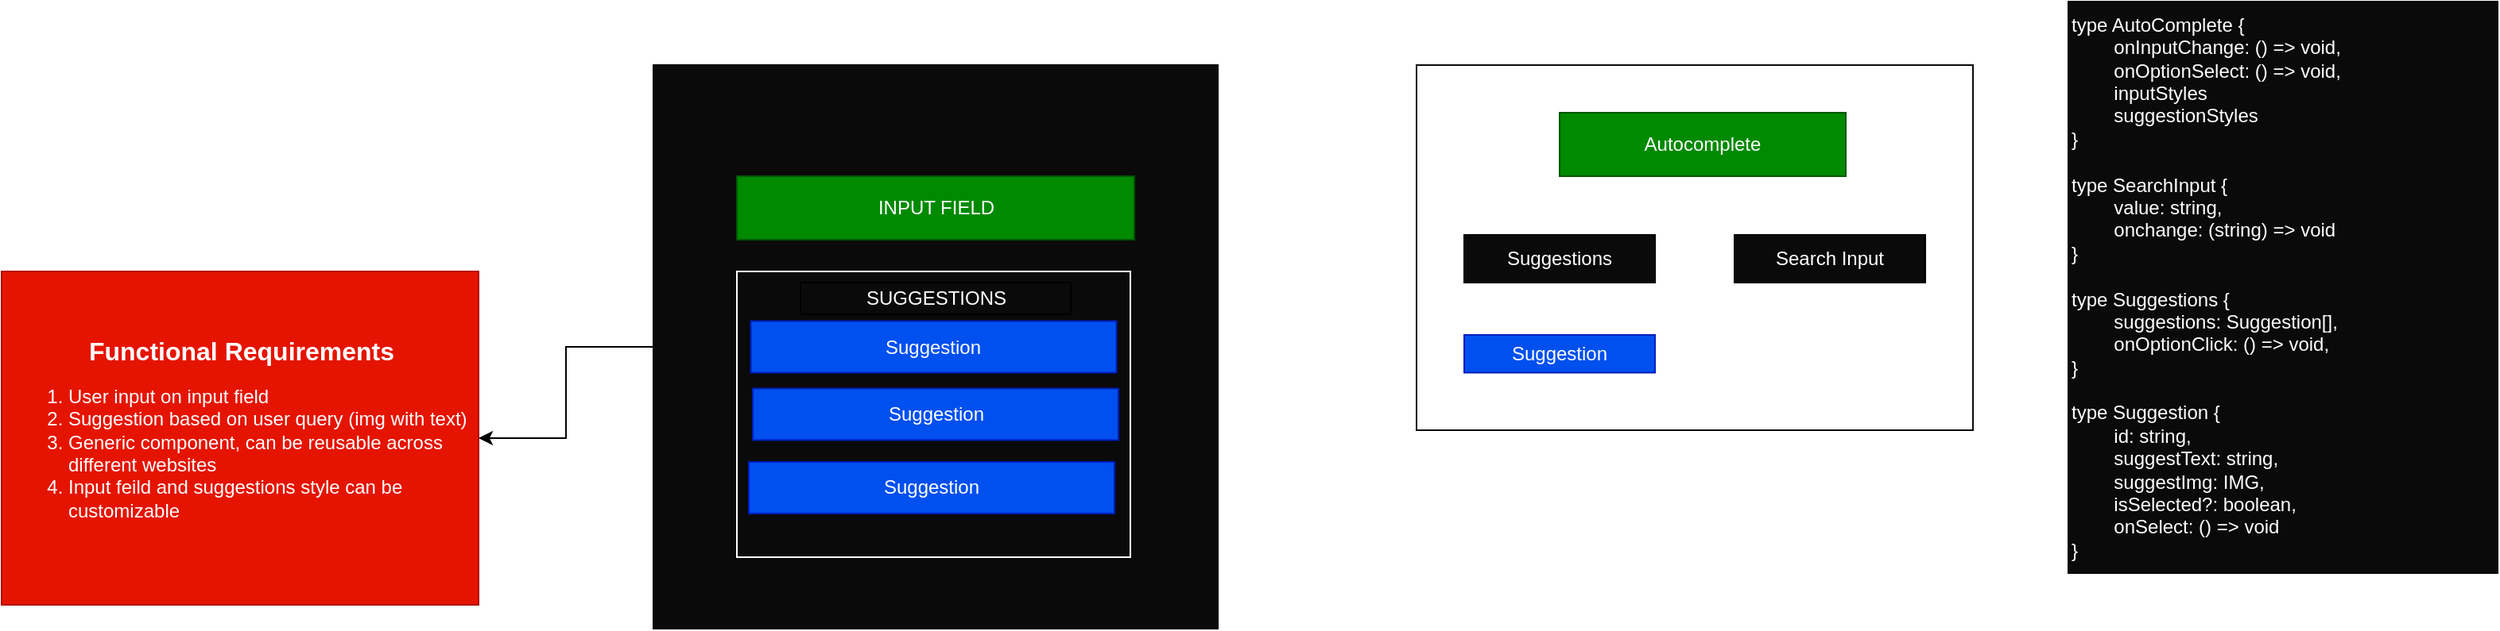 <mxfile version="22.0.5" type="github">
  <diagram name="Page-1" id="LoNBh_u9TKbz5KjlPT68">
    <mxGraphModel dx="662" dy="391" grid="1" gridSize="10" guides="1" tooltips="1" connect="1" arrows="1" fold="1" page="1" pageScale="1" pageWidth="4550" pageHeight="1100" math="0" shadow="0">
      <root>
        <mxCell id="0" />
        <mxCell id="1" parent="0" />
        <mxCell id="XdiqxqH-_K5ETE9k2q-7-1" value="&lt;div style=&quot;text-align: center;&quot;&gt;&lt;span style=&quot;background-color: initial;&quot;&gt;&lt;b&gt;&lt;font style=&quot;font-size: 16px;&quot;&gt;Functional Requirements&lt;/font&gt;&lt;/b&gt;&lt;/span&gt;&lt;/div&gt;&lt;div style=&quot;&quot;&gt;&lt;ol&gt;&lt;li&gt;User input on input field&lt;br&gt;&lt;/li&gt;&lt;li&gt;Suggestion based on user query (img with text)&lt;/li&gt;&lt;li&gt;Generic component, can be reusable across different websites&lt;/li&gt;&lt;li&gt;Input feild and suggestions style can be customizable&lt;/li&gt;&lt;/ol&gt;&lt;/div&gt;" style="rounded=0;whiteSpace=wrap;html=1;fillColor=#e51400;fontColor=#ffffff;strokeColor=#B20000;align=left;" vertex="1" parent="1">
          <mxGeometry x="10" y="200" width="300" height="210" as="geometry" />
        </mxCell>
        <mxCell id="XdiqxqH-_K5ETE9k2q-7-3" value="" style="edgeStyle=orthogonalEdgeStyle;rounded=0;orthogonalLoop=1;jettySize=auto;html=1;" edge="1" parent="1" source="XdiqxqH-_K5ETE9k2q-7-2" target="XdiqxqH-_K5ETE9k2q-7-1">
          <mxGeometry relative="1" as="geometry" />
        </mxCell>
        <mxCell id="XdiqxqH-_K5ETE9k2q-7-2" value="" style="whiteSpace=wrap;html=1;aspect=fixed;fillColor=#0A0A0A;" vertex="1" parent="1">
          <mxGeometry x="420" y="70" width="355" height="355" as="geometry" />
        </mxCell>
        <mxCell id="XdiqxqH-_K5ETE9k2q-7-4" value="INPUT FIELD" style="rounded=0;whiteSpace=wrap;html=1;fillColor=#008a00;strokeColor=#005700;fontColor=#ffffff;" vertex="1" parent="1">
          <mxGeometry x="472.5" y="140" width="250" height="40" as="geometry" />
        </mxCell>
        <mxCell id="XdiqxqH-_K5ETE9k2q-7-6" value="" style="rounded=0;whiteSpace=wrap;html=1;strokeColor=#FFFFFF;fillColor=#0A0A0A;" vertex="1" parent="1">
          <mxGeometry x="472.5" y="200" width="247.5" height="180" as="geometry" />
        </mxCell>
        <mxCell id="XdiqxqH-_K5ETE9k2q-7-7" value="Suggestion" style="rounded=0;whiteSpace=wrap;html=1;fillColor=#0050ef;fontColor=#ffffff;strokeColor=#001DBC;" vertex="1" parent="1">
          <mxGeometry x="481.25" y="231.25" width="230" height="32.5" as="geometry" />
        </mxCell>
        <mxCell id="XdiqxqH-_K5ETE9k2q-7-8" value="Suggestion" style="rounded=0;whiteSpace=wrap;html=1;fillColor=#0050ef;fontColor=#ffffff;strokeColor=#001DBC;" vertex="1" parent="1">
          <mxGeometry x="482.5" y="273.75" width="230" height="32.5" as="geometry" />
        </mxCell>
        <mxCell id="XdiqxqH-_K5ETE9k2q-7-9" value="Suggestion&lt;br&gt;" style="rounded=0;whiteSpace=wrap;html=1;fillColor=#0050ef;fontColor=#ffffff;strokeColor=#001DBC;" vertex="1" parent="1">
          <mxGeometry x="480" y="320" width="230" height="32.5" as="geometry" />
        </mxCell>
        <mxCell id="XdiqxqH-_K5ETE9k2q-7-10" value="SUGGESTIONS" style="rounded=0;whiteSpace=wrap;html=1;fillColor=#0A0A0A;fontColor=#FFFFFF;" vertex="1" parent="1">
          <mxGeometry x="512.5" y="207" width="170" height="20" as="geometry" />
        </mxCell>
        <mxCell id="XdiqxqH-_K5ETE9k2q-7-11" value="Autocomplete&lt;br&gt;" style="rounded=0;whiteSpace=wrap;html=1;fillColor=#008a00;fontColor=#ffffff;strokeColor=#005700;" vertex="1" parent="1">
          <mxGeometry x="990" y="100" width="180" height="40" as="geometry" />
        </mxCell>
        <mxCell id="XdiqxqH-_K5ETE9k2q-7-12" value="&lt;font color=&quot;#ffffff&quot;&gt;Suggestions&lt;/font&gt;" style="rounded=0;whiteSpace=wrap;html=1;fillColor=#0A0A0A;" vertex="1" parent="1">
          <mxGeometry x="930" y="177" width="120" height="30" as="geometry" />
        </mxCell>
        <mxCell id="XdiqxqH-_K5ETE9k2q-7-13" value="&lt;font color=&quot;#ffffff&quot;&gt;Search Input&lt;/font&gt;" style="rounded=0;whiteSpace=wrap;html=1;fillColor=#0A0A0A;" vertex="1" parent="1">
          <mxGeometry x="1100" y="177" width="120" height="30" as="geometry" />
        </mxCell>
        <mxCell id="XdiqxqH-_K5ETE9k2q-7-14" value="Suggestion" style="rounded=0;whiteSpace=wrap;html=1;fillColor=#0050ef;fontColor=#ffffff;strokeColor=#001DBC;" vertex="1" parent="1">
          <mxGeometry x="930" y="240" width="120" height="23.75" as="geometry" />
        </mxCell>
        <mxCell id="XdiqxqH-_K5ETE9k2q-7-23" value="" style="rounded=0;whiteSpace=wrap;html=1;strokeColor=#0A0A0A;fillStyle=dashed;gradientColor=default;fillColor=none;" vertex="1" parent="1">
          <mxGeometry x="900" y="70" width="350" height="230" as="geometry" />
        </mxCell>
        <mxCell id="XdiqxqH-_K5ETE9k2q-7-24" value="&lt;font color=&quot;#ffffff&quot;&gt;type AutoComplete {&lt;br&gt;&lt;span style=&quot;white-space: pre;&quot;&gt;&#x9;&lt;/span&gt;onInputChange: () =&amp;gt; void,&lt;br&gt;&lt;span style=&quot;white-space: pre;&quot;&gt;&#x9;&lt;/span&gt;onOptionSelect: () =&amp;gt; void,&lt;br&gt;&lt;span style=&quot;white-space: pre;&quot;&gt;&lt;span style=&quot;white-space: pre;&quot;&gt;&#x9;&lt;/span&gt;inputStyles&lt;br/&gt;&lt;span style=&quot;white-space: pre;&quot;&gt;&#x9;&lt;/span&gt;suggestionStyles&#x9;&lt;/span&gt;&lt;br&gt;}&lt;br&gt;&lt;br&gt;type SearchInput {&lt;br&gt;&lt;span style=&quot;white-space: pre;&quot;&gt;&#x9;&lt;/span&gt;value: string,&lt;br&gt;&lt;span style=&quot;white-space: pre;&quot;&gt;&#x9;&lt;/span&gt;onchange: (string) =&amp;gt; void&lt;br&gt;}&lt;br&gt;&lt;br&gt;type Suggestions {&lt;br&gt;&lt;span style=&quot;white-space: pre;&quot;&gt;&#x9;&lt;/span&gt;suggestions: Suggestion[],&lt;br&gt;&lt;span style=&quot;white-space: pre;&quot;&gt;&#x9;&lt;/span&gt;onOptionClick: () =&amp;gt; void,&lt;br&gt;}&lt;br&gt;&lt;br&gt;type Suggestion {&lt;br&gt;&lt;span style=&quot;white-space: pre;&quot;&gt;&#x9;&lt;/span&gt;id: string,&lt;br&gt;&lt;span style=&quot;white-space: pre;&quot;&gt;&#x9;&lt;/span&gt;suggestText: string,&lt;br&gt;&lt;span style=&quot;white-space: pre;&quot;&gt;&#x9;&lt;/span&gt;suggestImg: IMG,&lt;br&gt;&lt;span style=&quot;white-space: pre;&quot;&gt;&#x9;&lt;/span&gt;isSelected?: boolean,&lt;br&gt;&lt;span style=&quot;white-space: pre;&quot;&gt;&#x9;&lt;/span&gt;onSelect: () =&amp;gt; void&lt;br&gt;}&lt;br&gt;&lt;/font&gt;" style="rounded=0;whiteSpace=wrap;html=1;fillColor=#0A0A0A;align=left;" vertex="1" parent="1">
          <mxGeometry x="1310" y="30" width="270" height="360" as="geometry" />
        </mxCell>
      </root>
    </mxGraphModel>
  </diagram>
</mxfile>
